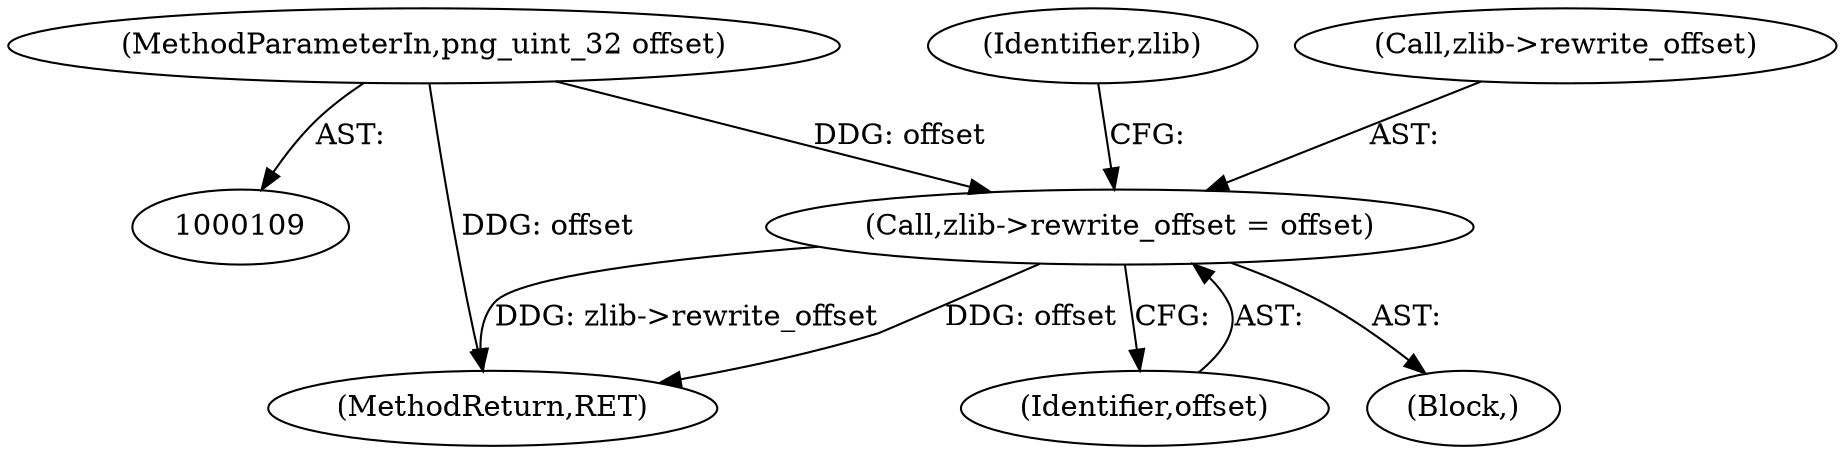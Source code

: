 digraph "0_Android_9d4853418ab2f754c2b63e091c29c5529b8b86ca_176@API" {
"1000143" [label="(Call,zlib->rewrite_offset = offset)"];
"1000114" [label="(MethodParameterIn,png_uint_32 offset)"];
"1000143" [label="(Call,zlib->rewrite_offset = offset)"];
"1000115" [label="(Block,)"];
"1000250" [label="(MethodReturn,RET)"];
"1000151" [label="(Identifier,zlib)"];
"1000147" [label="(Identifier,offset)"];
"1000114" [label="(MethodParameterIn,png_uint_32 offset)"];
"1000144" [label="(Call,zlib->rewrite_offset)"];
"1000143" -> "1000115"  [label="AST: "];
"1000143" -> "1000147"  [label="CFG: "];
"1000144" -> "1000143"  [label="AST: "];
"1000147" -> "1000143"  [label="AST: "];
"1000151" -> "1000143"  [label="CFG: "];
"1000143" -> "1000250"  [label="DDG: zlib->rewrite_offset"];
"1000143" -> "1000250"  [label="DDG: offset"];
"1000114" -> "1000143"  [label="DDG: offset"];
"1000114" -> "1000109"  [label="AST: "];
"1000114" -> "1000250"  [label="DDG: offset"];
}
